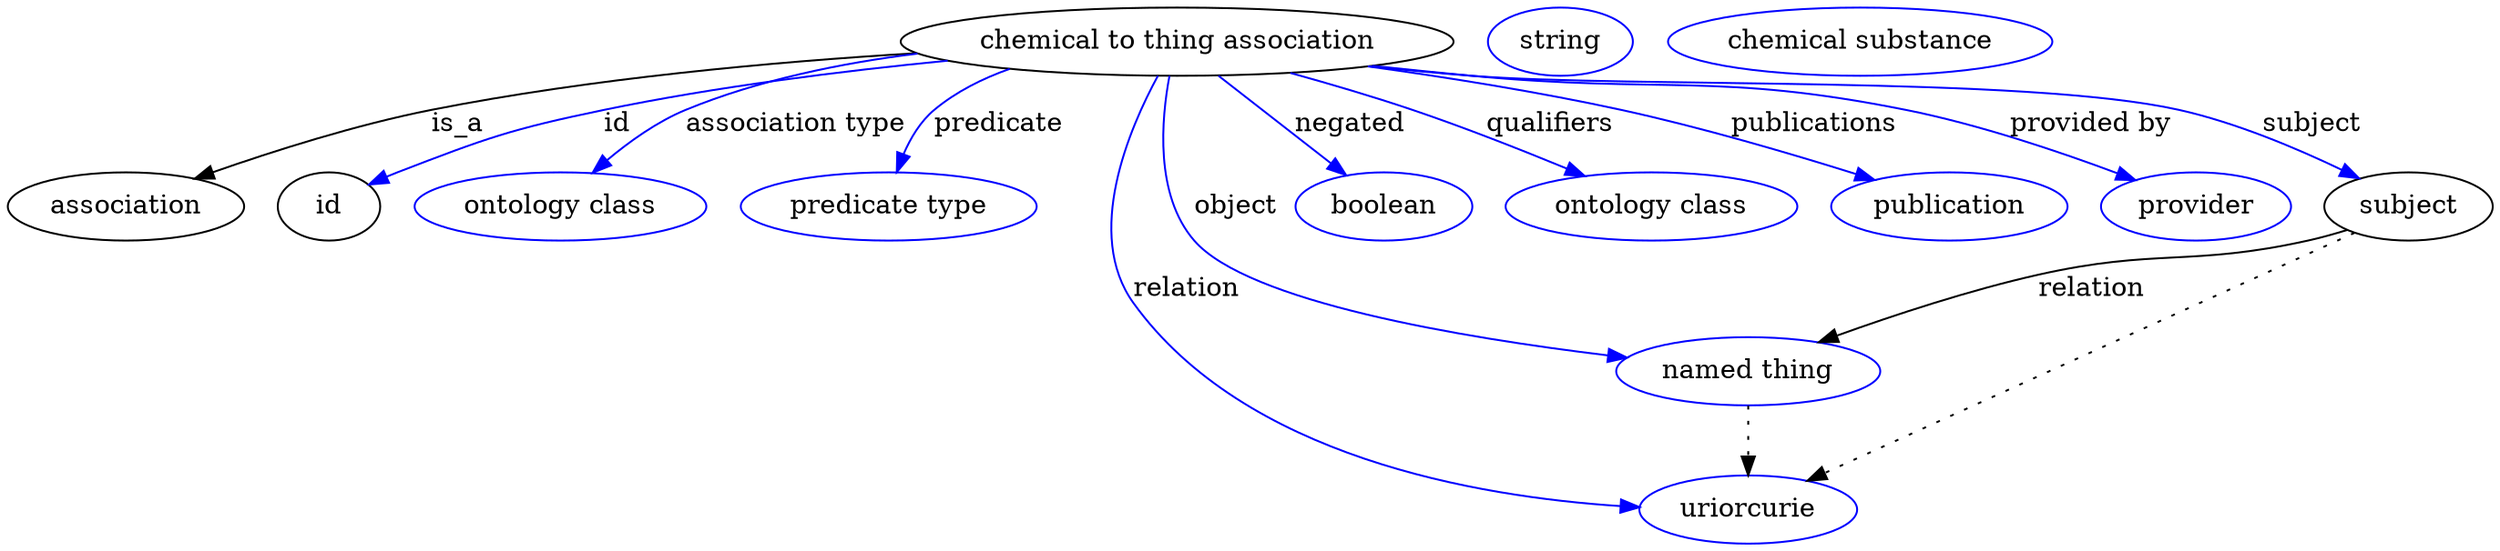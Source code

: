 digraph {
	graph [bb="0,0,1101.8,283"];
	node [label="\N"];
	"chemical to thing association"	 [height=0.5,
		label="chemical to thing association",
		pos="526.05,265",
		width=3.1775];
	association	 [height=0.5,
		pos="50.046,178",
		width=1.3902];
	"chemical to thing association" -> association	 [label=is_a,
		lp="211.05,221.5",
		pos="e,83.109,191.57 417.9,258.99 353.97,253.96 271.75,244.95 200.05,229 163.02,220.76 122.35,206.6 92.715,195.29"];
	id	 [height=0.5,
		pos="145.05,178",
		width=0.75];
	"chemical to thing association" -> id	 [color=blue,
		label=id,
		lp="280.55,221.5",
		pos="e,166.54,189.3 428.66,255.52 381.8,249.82 325.07,241.25 275.05,229 232.04,218.47 221.82,213.27 181.05,196 179.26,195.24 177.44,194.44 \
175.61,193.61",
		style=solid];
	"association type"	 [color=blue,
		height=0.5,
		label="ontology class",
		pos="252.05,178",
		width=1.7151];
	"chemical to thing association" -> "association type"	 [color=blue,
		label="association type",
		lp="357.05,221.5",
		pos="e,267.95,195.44 433.93,254.27 386.64,247.8 334.55,238.91 313.05,229 299.12,222.58 285.8,212.14 275.18,202.36",
		style=solid];
	predicate	 [color=blue,
		height=0.5,
		label="predicate type",
		pos="392.05,178",
		width=1.679];
	"chemical to thing association" -> predicate	 [color=blue,
		label=predicate,
		lp="441.05,221.5",
		pos="e,396.67,196.29 454.34,250.89 440.52,245.72 426.96,238.65 416.05,229 409.09,222.85 403.99,214.26 400.33,205.87",
		style=solid];
	object	 [color=blue,
		height=0.5,
		label="named thing",
		pos="773.05,91",
		width=1.5346];
	"chemical to thing association" -> object	 [color=blue,
		label=object,
		lp="552.05,178",
		pos="e,723.01,98.75 521.94,246.76 517.92,223.82 514.97,184.47 535.05,160 557.57,132.55 649.99,111.81 712.81,100.54",
		style=solid];
	relation	 [color=blue,
		height=0.5,
		label=uriorcurie,
		pos="773.05,18",
		width=1.2638];
	"chemical to thing association" -> relation	 [color=blue,
		label=relation,
		lp="538.05,134.5",
		pos="e,728.91,22.477 518.25,246.61 507.59,218.26 492.4,163.37 517.05,127 562.45,59.999 658.09,34.01 718.75,24.049",
		style=solid];
	negated	 [color=blue,
		height=0.5,
		label=boolean,
		pos="616.05,178",
		width=1.0652];
	"chemical to thing association" -> negated	 [color=blue,
		label=negated,
		lp="598.55,221.5",
		pos="e,599.24,194.24 544.69,246.97 558.37,233.75 577.07,215.68 591.89,201.35",
		style=solid];
	qualifiers	 [color=blue,
		height=0.5,
		label="ontology class",
		pos="734.05,178",
		width=1.7151];
	"chemical to thing association" -> qualifiers	 [color=blue,
		label=qualifiers,
		lp="684.05,221.5",
		pos="e,702.11,193.65 573.21,248.56 589.43,242.67 607.64,235.8 624.05,229 647.15,219.42 672.5,207.75 693.03,197.99",
		style=solid];
	publications	 [color=blue,
		height=0.5,
		label=publication,
		pos="864.05,178",
		width=1.3902];
	"chemical to thing association" -> publications	 [color=blue,
		label=publications,
		lp="798.55,221.5",
		pos="e,829.61,191.23 606.64,252.1 640.11,246.09 679.19,238.22 714.05,229 750.24,219.43 790.35,205.62 819.98,194.78",
		style=solid];
	"provided by"	 [color=blue,
		height=0.5,
		label=provider,
		pos="972.05,178",
		width=1.1193];
	"chemical to thing association" -> "provided by"	 [color=blue,
		label="provided by",
		lp="918.05,221.5",
		pos="e,944.06,190.98 608.01,252.43 621.7,250.5 635.76,248.61 649.05,247 731.93,236.95 754.7,247.82 836.05,229 870.4,221.05 907.8,206.57 \
934.67,195.07",
		style=solid];
	subject	 [height=0.5,
		pos="1066,178",
		width=0.99297];
	"chemical to thing association" -> subject	 [color=blue,
		label=subject,
		lp="1015.5,221.5",
		pos="e,1042.7,191.83 606.64,252.19 620.75,250.24 635.31,248.41 649.05,247 784.57,233.12 822.87,262.01 955.05,229 982.83,222.06 1012.2,\
208.26 1033.7,196.76",
		style=solid];
	association_id	 [color=blue,
		height=0.5,
		label=string,
		pos="689.05,265",
		width=0.84854];
	object -> relation	 [pos="e,773.05,36.09 773.05,72.955 773.05,64.883 773.05,55.176 773.05,46.182",
		style=dotted];
	subject -> object	 [label=relation,
		lp="926.05,134.5",
		pos="e,805.22,105.67 1038.8,165.95 1033,163.72 1026.9,161.6 1021,160 970.72,146.22 955.45,155.48 905.05,142 874,133.7 840.23,120.57 814.61,\
109.71"];
	subject -> relation	 [pos="e,799.76,32.59 1041.6,164.63 989.76,136.34 868.85,70.318 808.55,37.39",
		style=dotted];
	"chemical to thing association_subject"	 [color=blue,
		height=0.5,
		label="chemical substance",
		pos="817.05,265",
		width=2.2026];
}
